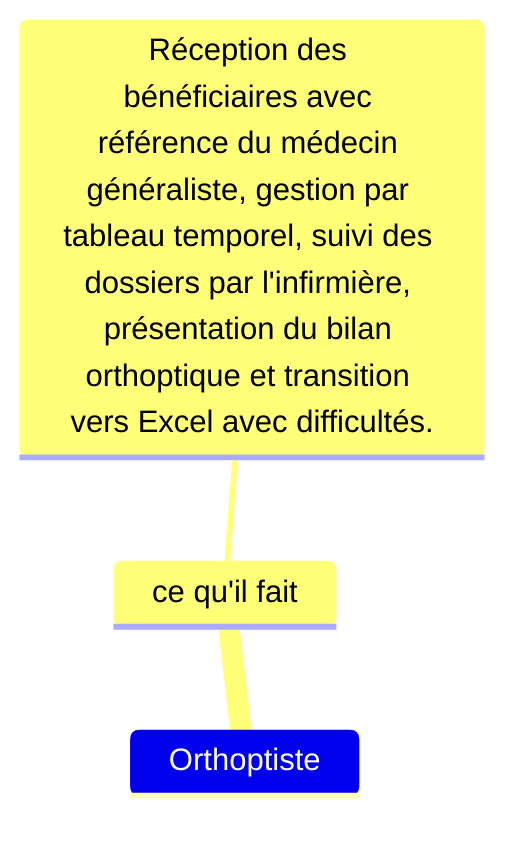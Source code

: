 mindmap
Orthoptiste

      ce qu'il fait

        Réception des bénéficiaires avec référence du médecin généraliste, gestion par tableau temporel, suivi des dossiers par l'infirmière, présentation du bilan orthoptique et transition vers Excel avec difficultés.